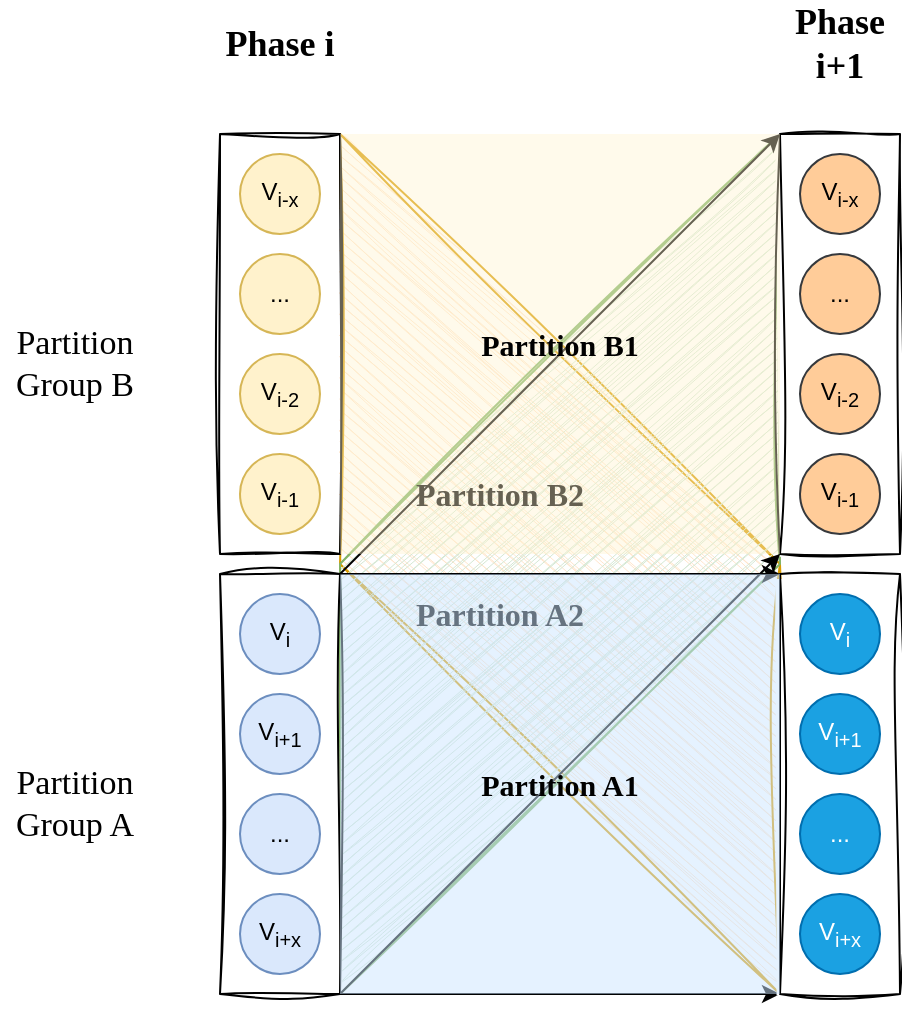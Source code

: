 <mxfile version="21.3.7" type="github">
  <diagram name="第 1 页" id="wx_f-Ke4D_SpyEb3p4qO">
    <mxGraphModel dx="855" dy="432" grid="1" gridSize="10" guides="1" tooltips="1" connect="1" arrows="1" fold="1" page="1" pageScale="1" pageWidth="827" pageHeight="1169" math="0" shadow="0">
      <root>
        <mxCell id="0" />
        <mxCell id="1" parent="0" />
        <mxCell id="fwt8ZV-8gI762RSatj38-9" value="" style="shape=parallelogram;perimeter=parallelogramPerimeter;whiteSpace=wrap;html=1;fixedSize=1;size=215;rotation=-90;flipV=0;fillColor=#ffe6cc;strokeColor=#d79b00;sketch=1;curveFitting=1;jiggle=2;" vertex="1" parent="1">
          <mxGeometry x="235" y="295" width="430" height="220" as="geometry" />
        </mxCell>
        <mxCell id="fwt8ZV-8gI762RSatj38-5" value="" style="shape=parallelogram;perimeter=parallelogramPerimeter;whiteSpace=wrap;html=1;fixedSize=1;size=215;rotation=-90;flipV=1;fillColor=#d5e8d4;strokeColor=#82b366;sketch=1;curveFitting=1;jiggle=2;" vertex="1" parent="1">
          <mxGeometry x="235" y="295" width="430" height="220" as="geometry" />
        </mxCell>
        <mxCell id="fwt8ZV-8gI762RSatj38-6" value="&lt;font style=&quot;font-size: 16px;&quot;&gt;Partition A2&lt;/font&gt;" style="text;html=1;strokeColor=none;fillColor=none;align=center;verticalAlign=middle;whiteSpace=wrap;rounded=0;fontFamily=Garamond;fontSize=15;fontStyle=1;opacity=50;" vertex="1" parent="1">
          <mxGeometry x="370" y="410" width="100" height="40" as="geometry" />
        </mxCell>
        <mxCell id="-72EZeiRNGU3VB2l-M4g-7" value="" style="group" parent="1" vertex="1" connectable="0">
          <mxGeometry x="280" y="410" width="60" height="210" as="geometry" />
        </mxCell>
        <mxCell id="-72EZeiRNGU3VB2l-M4g-6" value="" style="rounded=0;whiteSpace=wrap;html=1;sketch=1;curveFitting=1;jiggle=2;" parent="-72EZeiRNGU3VB2l-M4g-7" vertex="1">
          <mxGeometry width="60" height="210" as="geometry" />
        </mxCell>
        <mxCell id="-72EZeiRNGU3VB2l-M4g-1" value="V&lt;sub&gt;i&lt;/sub&gt;" style="ellipse;whiteSpace=wrap;html=1;aspect=fixed;fillColor=#dae8fc;strokeColor=#6c8ebf;" parent="-72EZeiRNGU3VB2l-M4g-7" vertex="1">
          <mxGeometry x="10" y="10" width="40" height="40" as="geometry" />
        </mxCell>
        <mxCell id="-72EZeiRNGU3VB2l-M4g-2" value="V&lt;sub&gt;i+1&lt;/sub&gt;" style="ellipse;whiteSpace=wrap;html=1;aspect=fixed;fillColor=#dae8fc;strokeColor=#6c8ebf;" parent="-72EZeiRNGU3VB2l-M4g-7" vertex="1">
          <mxGeometry x="10" y="60" width="40" height="40" as="geometry" />
        </mxCell>
        <mxCell id="-72EZeiRNGU3VB2l-M4g-4" value="V&lt;sub&gt;i+x&lt;/sub&gt;" style="ellipse;whiteSpace=wrap;html=1;aspect=fixed;fillColor=#dae8fc;strokeColor=#6c8ebf;" parent="-72EZeiRNGU3VB2l-M4g-7" vertex="1">
          <mxGeometry x="10" y="160" width="40" height="40" as="geometry" />
        </mxCell>
        <mxCell id="-72EZeiRNGU3VB2l-M4g-5" value="..." style="ellipse;whiteSpace=wrap;html=1;aspect=fixed;fillColor=#dae8fc;strokeColor=#6c8ebf;" parent="-72EZeiRNGU3VB2l-M4g-7" vertex="1">
          <mxGeometry x="10" y="110" width="40" height="40" as="geometry" />
        </mxCell>
        <mxCell id="-72EZeiRNGU3VB2l-M4g-14" style="rounded=0;orthogonalLoop=1;jettySize=auto;html=1;exitX=1;exitY=0;exitDx=0;exitDy=0;entryX=0;entryY=0;entryDx=0;entryDy=0;" parent="1" source="-72EZeiRNGU3VB2l-M4g-6" target="-72EZeiRNGU3VB2l-M4g-9" edge="1">
          <mxGeometry relative="1" as="geometry" />
        </mxCell>
        <mxCell id="-72EZeiRNGU3VB2l-M4g-15" style="rounded=0;orthogonalLoop=1;jettySize=auto;html=1;exitX=1;exitY=1;exitDx=0;exitDy=0;entryX=0;entryY=1;entryDx=0;entryDy=0;" parent="1" source="-72EZeiRNGU3VB2l-M4g-6" target="-72EZeiRNGU3VB2l-M4g-9" edge="1">
          <mxGeometry relative="1" as="geometry" />
        </mxCell>
        <mxCell id="-72EZeiRNGU3VB2l-M4g-9" value="" style="rounded=0;whiteSpace=wrap;html=1;sketch=1;curveFitting=1;jiggle=2;" parent="1" vertex="1">
          <mxGeometry x="560" y="410" width="60" height="210" as="geometry" />
        </mxCell>
        <mxCell id="-72EZeiRNGU3VB2l-M4g-10" value="V&lt;sub&gt;i&lt;/sub&gt;" style="ellipse;whiteSpace=wrap;html=1;aspect=fixed;fillColor=#1ba1e2;strokeColor=#006EAF;fontColor=#ffffff;" parent="1" vertex="1">
          <mxGeometry x="570" y="420" width="40" height="40" as="geometry" />
        </mxCell>
        <mxCell id="-72EZeiRNGU3VB2l-M4g-11" value="V&lt;sub&gt;i+1&lt;/sub&gt;" style="ellipse;whiteSpace=wrap;html=1;aspect=fixed;fillColor=#1ba1e2;strokeColor=#006EAF;fontColor=#ffffff;" parent="1" vertex="1">
          <mxGeometry x="570" y="470" width="40" height="40" as="geometry" />
        </mxCell>
        <mxCell id="-72EZeiRNGU3VB2l-M4g-12" value="V&lt;sub&gt;i+x&lt;/sub&gt;" style="ellipse;whiteSpace=wrap;html=1;aspect=fixed;fillColor=#1ba1e2;strokeColor=#006EAF;fontColor=#ffffff;" parent="1" vertex="1">
          <mxGeometry x="570" y="570" width="40" height="40" as="geometry" />
        </mxCell>
        <mxCell id="-72EZeiRNGU3VB2l-M4g-13" value="..." style="ellipse;whiteSpace=wrap;html=1;aspect=fixed;fillColor=#1ba1e2;strokeColor=#006EAF;fontColor=#ffffff;" parent="1" vertex="1">
          <mxGeometry x="570" y="520" width="40" height="40" as="geometry" />
        </mxCell>
        <mxCell id="-72EZeiRNGU3VB2l-M4g-23" value="" style="group" parent="1" vertex="1" connectable="0">
          <mxGeometry x="280" y="190" width="60" height="210" as="geometry" />
        </mxCell>
        <mxCell id="-72EZeiRNGU3VB2l-M4g-18" value="" style="rounded=0;whiteSpace=wrap;html=1;sketch=1;curveFitting=1;jiggle=2;" parent="-72EZeiRNGU3VB2l-M4g-23" vertex="1">
          <mxGeometry width="60" height="210" as="geometry" />
        </mxCell>
        <mxCell id="-72EZeiRNGU3VB2l-M4g-19" value="V&lt;sub&gt;i-x&lt;/sub&gt;" style="ellipse;whiteSpace=wrap;html=1;aspect=fixed;fillColor=#fff2cc;strokeColor=#d6b656;" parent="-72EZeiRNGU3VB2l-M4g-23" vertex="1">
          <mxGeometry x="10" y="10" width="40" height="40" as="geometry" />
        </mxCell>
        <mxCell id="-72EZeiRNGU3VB2l-M4g-20" value="..." style="ellipse;whiteSpace=wrap;html=1;aspect=fixed;fillColor=#fff2cc;strokeColor=#d6b656;" parent="-72EZeiRNGU3VB2l-M4g-23" vertex="1">
          <mxGeometry x="10" y="60" width="40" height="40" as="geometry" />
        </mxCell>
        <mxCell id="-72EZeiRNGU3VB2l-M4g-21" value="V&lt;sub&gt;i-1&lt;/sub&gt;" style="ellipse;whiteSpace=wrap;html=1;aspect=fixed;fillColor=#fff2cc;strokeColor=#d6b656;" parent="-72EZeiRNGU3VB2l-M4g-23" vertex="1">
          <mxGeometry x="10" y="160" width="40" height="40" as="geometry" />
        </mxCell>
        <mxCell id="-72EZeiRNGU3VB2l-M4g-22" value="V&lt;sub style=&quot;border-color: var(--border-color);&quot;&gt;i-2&lt;/sub&gt;" style="ellipse;whiteSpace=wrap;html=1;aspect=fixed;fillColor=#fff2cc;strokeColor=#d6b656;" parent="-72EZeiRNGU3VB2l-M4g-23" vertex="1">
          <mxGeometry x="10" y="110" width="40" height="40" as="geometry" />
        </mxCell>
        <mxCell id="-72EZeiRNGU3VB2l-M4g-26" value="" style="rounded=0;whiteSpace=wrap;html=1;sketch=1;curveFitting=1;jiggle=2;" parent="1" vertex="1">
          <mxGeometry x="560" y="190" width="60" height="210" as="geometry" />
        </mxCell>
        <mxCell id="-72EZeiRNGU3VB2l-M4g-27" value="V&lt;sub&gt;i-x&lt;/sub&gt;" style="ellipse;whiteSpace=wrap;html=1;aspect=fixed;fillColor=#ffcc99;strokeColor=#36393d;" parent="1" vertex="1">
          <mxGeometry x="570" y="200" width="40" height="40" as="geometry" />
        </mxCell>
        <mxCell id="-72EZeiRNGU3VB2l-M4g-28" value="..." style="ellipse;whiteSpace=wrap;html=1;aspect=fixed;fillColor=#ffcc99;strokeColor=#36393d;" parent="1" vertex="1">
          <mxGeometry x="570" y="250" width="40" height="40" as="geometry" />
        </mxCell>
        <mxCell id="-72EZeiRNGU3VB2l-M4g-29" value="V&lt;sub&gt;i-1&lt;/sub&gt;" style="ellipse;whiteSpace=wrap;html=1;aspect=fixed;fillColor=#ffcc99;strokeColor=#36393d;" parent="1" vertex="1">
          <mxGeometry x="570" y="350" width="40" height="40" as="geometry" />
        </mxCell>
        <mxCell id="-72EZeiRNGU3VB2l-M4g-30" value="V&lt;sub style=&quot;border-color: var(--border-color);&quot;&gt;i-2&lt;/sub&gt;" style="ellipse;whiteSpace=wrap;html=1;aspect=fixed;fillColor=#ffcc99;strokeColor=#36393d;" parent="1" vertex="1">
          <mxGeometry x="570" y="300" width="40" height="40" as="geometry" />
        </mxCell>
        <mxCell id="fwt8ZV-8gI762RSatj38-3" style="rounded=0;orthogonalLoop=1;jettySize=auto;html=1;exitX=0;exitY=1;exitDx=0;exitDy=0;entryX=0;entryY=1;entryDx=0;entryDy=0;" edge="1" parent="1" source="-72EZeiRNGU3VB2l-M4g-43" target="-72EZeiRNGU3VB2l-M4g-26">
          <mxGeometry relative="1" as="geometry" />
        </mxCell>
        <mxCell id="-72EZeiRNGU3VB2l-M4g-43" value="&lt;font face=&quot;Garamond&quot; size=&quot;1&quot;&gt;&lt;b style=&quot;font-size: 15px;&quot;&gt;Partition A1&lt;/b&gt;&lt;/font&gt;" style="rounded=0;whiteSpace=wrap;html=1;strokeColor=none;fillColor=#cce5ff;opacity=50;" parent="1" vertex="1">
          <mxGeometry x="340" y="410" width="220" height="210" as="geometry" />
        </mxCell>
        <mxCell id="-72EZeiRNGU3VB2l-M4g-52" value="Phase i" style="text;html=1;strokeColor=none;fillColor=none;align=center;verticalAlign=middle;whiteSpace=wrap;rounded=0;fontFamily=Comic Sans MS;fontStyle=1;fontSize=18;" parent="1" vertex="1">
          <mxGeometry x="280" y="130" width="60" height="30" as="geometry" />
        </mxCell>
        <mxCell id="-72EZeiRNGU3VB2l-M4g-53" value="Phase i+1" style="text;html=1;strokeColor=none;fillColor=none;align=center;verticalAlign=middle;whiteSpace=wrap;rounded=0;fontFamily=Comic Sans MS;fontStyle=1;fontSize=18;" parent="1" vertex="1">
          <mxGeometry x="560" y="130" width="60" height="30" as="geometry" />
        </mxCell>
        <mxCell id="fwt8ZV-8gI762RSatj38-2" style="rounded=0;orthogonalLoop=1;jettySize=auto;html=1;exitX=1;exitY=0;exitDx=0;exitDy=0;entryX=0;entryY=0;entryDx=0;entryDy=0;" edge="1" parent="1" source="-72EZeiRNGU3VB2l-M4g-6" target="-72EZeiRNGU3VB2l-M4g-26">
          <mxGeometry relative="1" as="geometry" />
        </mxCell>
        <mxCell id="fwt8ZV-8gI762RSatj38-7" value="Partition&lt;br&gt;Group A" style="text;html=1;strokeColor=none;fillColor=none;align=center;verticalAlign=middle;whiteSpace=wrap;rounded=0;fontStyle=0;fontFamily=Verdana;fontSize=17;" vertex="1" parent="1">
          <mxGeometry x="170" y="510" width="75" height="30" as="geometry" />
        </mxCell>
        <mxCell id="fwt8ZV-8gI762RSatj38-10" value="Partition&lt;br&gt;Group B" style="text;html=1;strokeColor=none;fillColor=none;align=center;verticalAlign=middle;whiteSpace=wrap;rounded=0;fontStyle=0;fontFamily=Verdana;fontSize=17;" vertex="1" parent="1">
          <mxGeometry x="170" y="290" width="75" height="30" as="geometry" />
        </mxCell>
        <mxCell id="fwt8ZV-8gI762RSatj38-11" value="&lt;font style=&quot;font-size: 16px;&quot;&gt;Partition B2&lt;/font&gt;" style="text;html=1;strokeColor=none;fillColor=none;align=center;verticalAlign=middle;whiteSpace=wrap;rounded=0;fontFamily=Garamond;fontSize=15;fontStyle=1;opacity=50;" vertex="1" parent="1">
          <mxGeometry x="370" y="350" width="100" height="40" as="geometry" />
        </mxCell>
        <mxCell id="fwt8ZV-8gI762RSatj38-8" value="&lt;b style=&quot;&quot;&gt;&lt;font style=&quot;font-size: 15px;&quot; face=&quot;Garamond&quot;&gt;Partition B1&lt;/font&gt;&lt;/b&gt;" style="rounded=0;whiteSpace=wrap;html=1;strokeColor=none;fillColor=#fff2cc;opacity=40;" vertex="1" parent="1">
          <mxGeometry x="340" y="190" width="220" height="210" as="geometry" />
        </mxCell>
      </root>
    </mxGraphModel>
  </diagram>
</mxfile>
